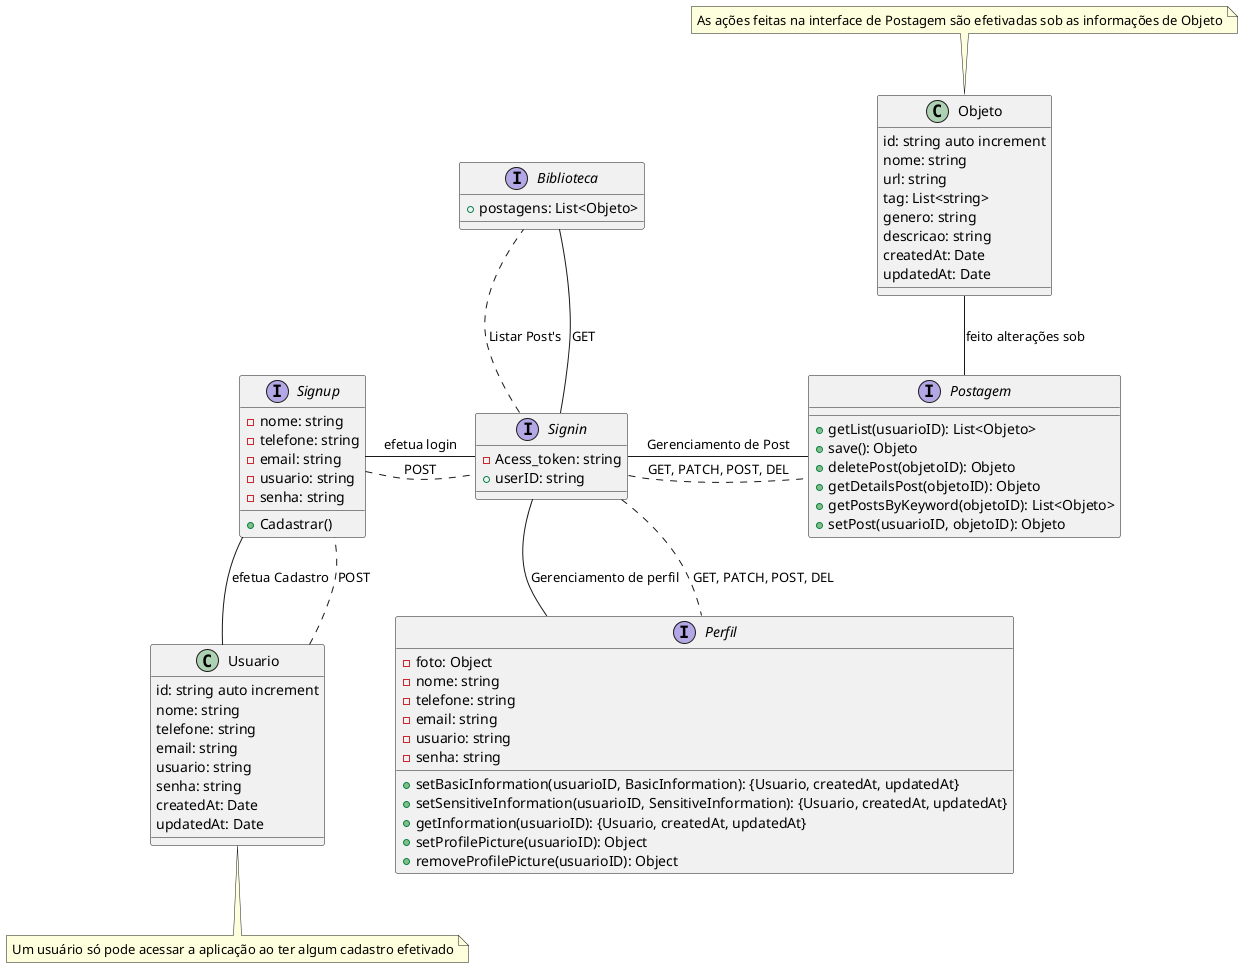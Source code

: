  
@startuml
note "Um usuário só pode acessar a aplicação ao ter algum cadastro efetivado" as detalheUsuario
note "As ações feitas na interface de Postagem são efetivadas sob as informações de Objeto" as detalhePOST

class Usuario{
    id: string auto increment
    nome: string
    telefone: string
    email: string
    usuario: string
    senha: string
    createdAt: Date
    updatedAt: Date
}

class Objeto{
    id: string auto increment
    nome: string
    url: string
    tag: List<string>
    genero: string
    descricao: string
    createdAt: Date
    updatedAt: Date
}

interface Signin{
    -Acess_token: string
    +userID: string
}

interface Signup{
    -nome: string
    -telefone: string
    -email: string
    -usuario: string
    -senha: string
    +Cadastrar()
}

interface Perfil{
    -foto: Object
    -nome: string
    -telefone: string
    -email: string
    -usuario: string
    -senha: string
    +setBasicInformation(usuarioID, BasicInformation): {Usuario, createdAt, updatedAt}
    +setSensitiveInformation(usuarioID, SensitiveInformation): {Usuario, createdAt, updatedAt}
    +getInformation(usuarioID): {Usuario, createdAt, updatedAt}
    +setProfilePicture(usuarioID): Object
    +removeProfilePicture(usuarioID): Object
}

interface Biblioteca{
    +postagens: List<Objeto>
}

interface Postagem{
    +getList(usuarioID): List<Objeto>
    +save(): Objeto
    +deletePost(objetoID): Objeto
    +getDetailsPost(objetoID): Objeto
    +getPostsByKeyword(objetoID): List<Objeto>
    +setPost(usuarioID, objetoID): Objeto
}

detalheUsuario .up- Usuario
detalhePOST .down- Objeto
Usuario -up- Signup : efetua Cadastro
Usuario .- Signup : POST
Signup -right- Signin : efetua login
Signup .- Signin : POST
Signin -down- Perfil : Gerenciamento de perfil
Signin .- Perfil : GET, PATCH, POST, DEL
Signin -up- Biblioteca : GET
Signin .- Biblioteca : Listar Post's
Signin -right- Postagem : Gerenciamento de Post
Signin .- Postagem : GET, PATCH, POST, DEL
Objeto -- Postagem : feito alterações sob

@enduml
